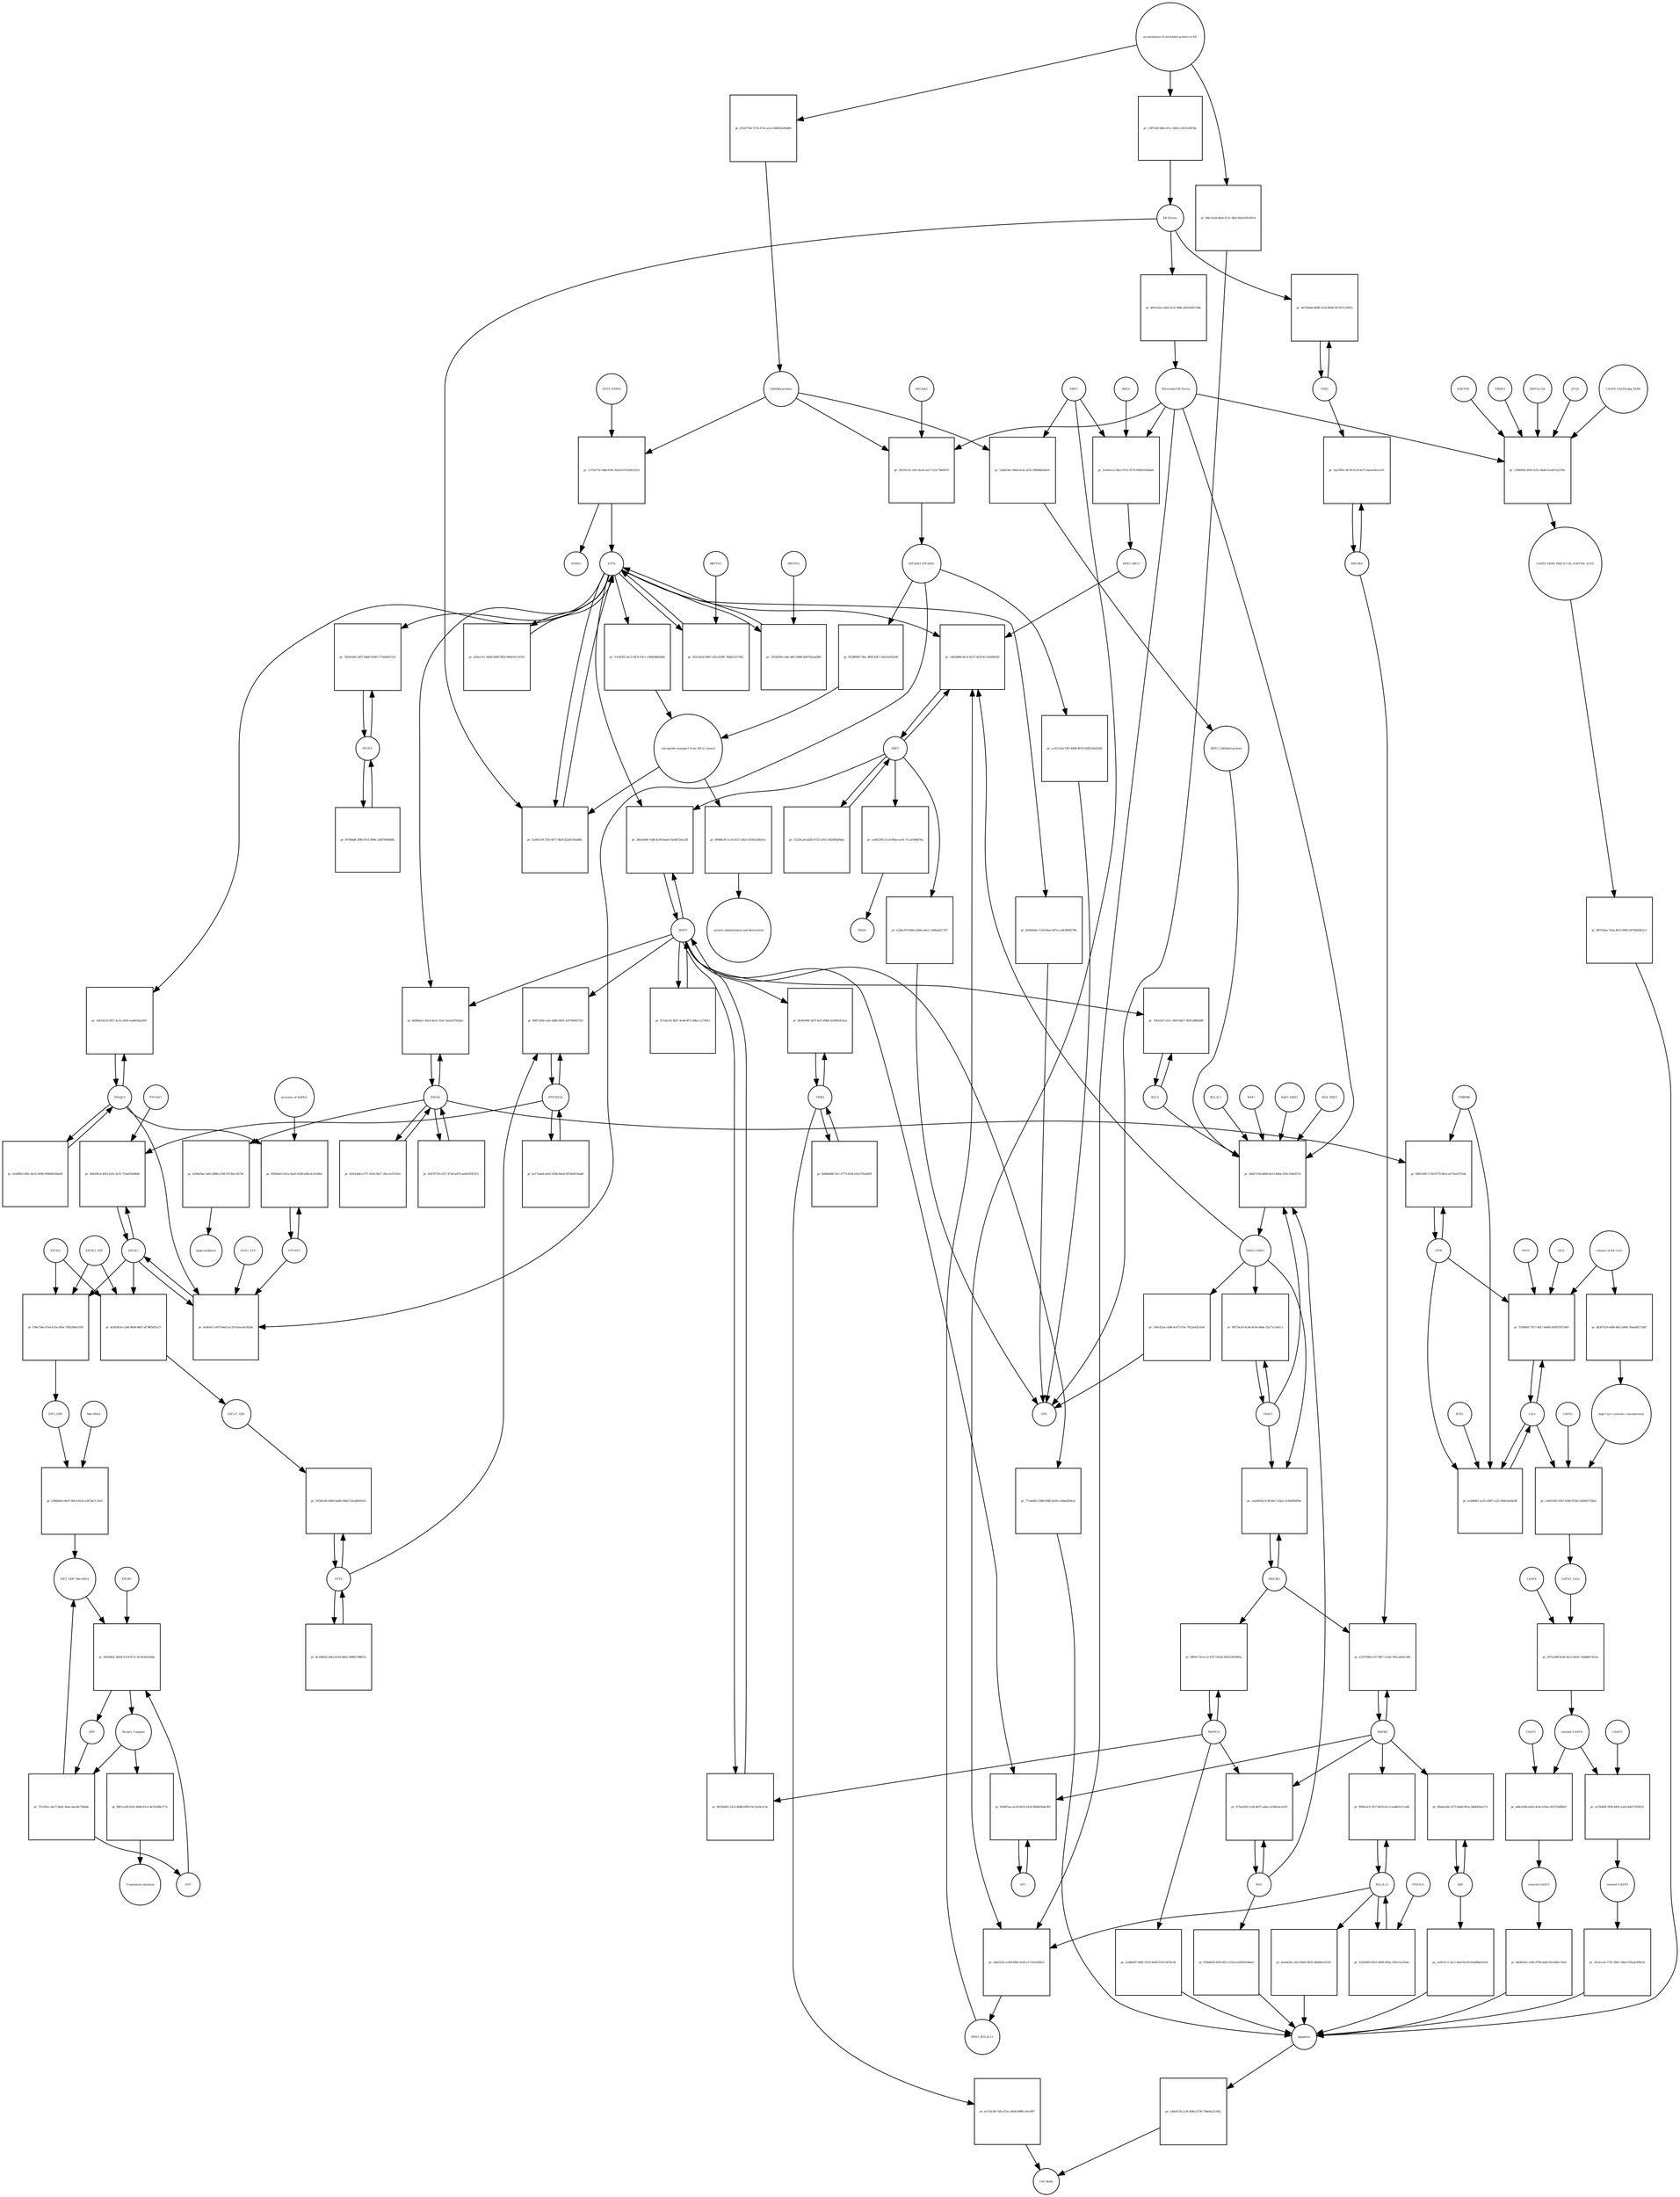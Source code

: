 strict digraph  {
ATF6_HSPA5 [annotation="", bipartite=0, cls=complex, fontsize=4, label=ATF6_HSPA5, shape=circle];
"pr_13724716-14db-418c-8a5d-037a36031b31" [annotation="", bipartite=1, cls=process, fontsize=4, label="pr_13724716-14db-418c-8a5d-037a36031b31", shape=square];
ATF6 [annotation="urn_miriam_hgnc.symbol_ATF6", bipartite=0, cls=macromolecule, fontsize=4, label=ATF6, shape=circle];
HSPA5 [annotation="urn_miriam_hgnc.symbol_HSPA5", bipartite=0, cls=macromolecule, fontsize=4, label=HSPA5, shape=circle];
"Unfolded protein" [annotation="", bipartite=0, cls=macromolecule, fontsize=4, label="Unfolded protein", shape=circle];
ERN1 [annotation="urn_miriam_hgnc.symbol_ERN1", bipartite=0, cls=macromolecule, fontsize=4, label=ERN1, shape=circle];
"pr_12bd33dc-9460-4c42-af35-56fb06836e01" [annotation="", bipartite=1, cls=process, fontsize=4, label="pr_12bd33dc-9460-4c42-af35-56fb06836e01", shape=square];
"ERN1_Unfolded protein" [annotation="", bipartite=0, cls=complex, fontsize=4, label="ERN1_Unfolded protein", shape=circle];
EIF2AK3_EIF2AK3 [annotation="", bipartite=0, cls=complex, fontsize=4, label=EIF2AK3_EIF2AK3, shape=circle];
"pr_8128f909-74bc-4f00-83f1-c8c61a91fe68" [annotation="", bipartite=1, cls=process, fontsize=4, label="pr_8128f909-74bc-4f00-83f1-c8c61a91fe68", shape=square];
"retrograde transport from ER to cytosol" [annotation="", bipartite=0, cls=phenotype, fontsize=4, label="retrograde transport from ER to cytosol", shape=circle];
"pr_7c63f3f5-2ac3-4470-93c1-c909eb892d6d" [annotation="", bipartite=1, cls=process, fontsize=4, label="pr_7c63f3f5-2ac3-4470-93c1-c909eb892d6d", shape=square];
"pr_d99ddc4f-1cc6-4517-a82e-d1041d29e0ca" [annotation="", bipartite=1, cls=process, fontsize=4, label="pr_d99ddc4f-1cc6-4517-a82e-d1041d29e0ca", shape=square];
"protein ubiquitination and destruction" [annotation="", bipartite=0, cls=phenotype, fontsize=4, label="protein ubiquitination and destruction", shape=circle];
"pr_4d42710d-8d48-4e15-8b0a-928c33da927d" [annotation="", bipartite=1, cls=process, fontsize=4, label="pr_4d42710d-8d48-4e15-8b0a-928c33da927d", shape=square];
TRAF2_ERN1 [annotation="", bipartite=0, cls=complex, fontsize=4, label=TRAF2_ERN1, shape=circle];
BAK1_ERN1 [annotation="", bipartite=0, cls=complex, fontsize=4, label=BAK1_ERN1, shape=circle];
BAX_ERN1 [annotation="", bipartite=0, cls=complex, fontsize=4, label=BAX_ERN1, shape=circle];
BCL2 [annotation="urn_miriam_hgnc.symbol_BCL2", bipartite=0, cls="nucleic acid feature", fontsize=4, label=BCL2, shape=circle];
BCL2L1 [annotation="urn_miriam_hgnc.symbol_BCL2L1", bipartite=0, cls=macromolecule, fontsize=4, label=BCL2L1, shape=circle];
"Persistant ER Stress" [annotation="", bipartite=0, cls=phenotype, fontsize=4, label="Persistant ER Stress", shape=circle];
BAX [annotation="urn_miriam_hgnc.symbol_BAX", bipartite=0, cls=macromolecule, fontsize=4, label=BAX, shape=circle];
BAK1 [annotation="urn_miriam_hgnc.symbol_BAK1", bipartite=0, cls=macromolecule, fontsize=4, label=BAK1, shape=circle];
TRAF2 [annotation="urn_miriam_hgnc.symbol_TRAF2", bipartite=0, cls=macromolecule, fontsize=4, label=TRAF2, shape=circle];
XBP1 [annotation="urn_miriam_hgnc.symbol_XBP1", bipartite=0, cls=macromolecule, fontsize=4, label=XBP1, shape=circle];
"pr_c0fa4888-0ecd-4512-afcb-9c15b2f8a05f" [annotation="", bipartite=1, cls=process, fontsize=4, label="pr_c0fa4888-0ecd-4512-afcb-9c15b2f8a05f", shape=square];
ERN1_BBC3 [annotation="", bipartite=0, cls=complex, fontsize=4, label=ERN1_BBC3, shape=circle];
ERN1_BCL2L11 [annotation="", bipartite=0, cls=complex, fontsize=4, label=ERN1_BCL2L11, shape=circle];
"pr_15324c24-ad20-4753-a393-18436fb0f4ab" [annotation="", bipartite=1, cls=process, fontsize=4, label="pr_15324c24-ad20-4753-a393-18436fb0f4ab", shape=square];
"pr_ceb62365-1ccd-49ae-ac81-7cc3c698d76a" [annotation="", bipartite=1, cls=process, fontsize=4, label="pr_ceb62365-1ccd-49ae-ac81-7cc3c698d76a", shape=square];
ERAD [annotation="", bipartite=0, cls=phenotype, fontsize=4, label=ERAD, shape=circle];
"pr_e22be319-b96a-42b6-ade2-c3ddeeb21747" [annotation="", bipartite=1, cls=process, fontsize=4, label="pr_e22be319-b96a-42b6-ade2-c3ddeeb21747", shape=square];
UPR [annotation="", bipartite=0, cls=phenotype, fontsize=4, label=UPR, shape=circle];
"pr_9057ba18-4cdd-4c9e-84de-32e71c2e41c1" [annotation="", bipartite=1, cls=process, fontsize=4, label="pr_9057ba18-4cdd-4c9e-84de-32e71c2e41c1", shape=square];
MAPK8 [annotation="urn_miriam_hgnc.symbol_MAPK8", bipartite=0, cls=macromolecule, fontsize=4, label=MAPK8, shape=circle];
"pr_e2197b46-cf57-4817-a23e-395ca9a6c3d6" [annotation="", bipartite=1, cls=process, fontsize=4, label="pr_e2197b46-cf57-4817-a23e-395ca9a6c3d6", shape=square];
MAP3K4 [annotation="urn_miriam_hgnc.symbol_MAP3K4", bipartite=0, cls=macromolecule, fontsize=4, label=MAP3K4, shape=circle];
MAP3K5 [annotation="urn_miriam_hgnc.symbol_MAP3K5", bipartite=0, cls=macromolecule, fontsize=4, label=MAP3K5, shape=circle];
MAPK14 [annotation="urn_miriam_hgnc.symbol_MAPK14", bipartite=0, cls=macromolecule, fontsize=4, label=MAPK14, shape=circle];
"pr_08f0e77d-ec12-4127-853d-28421063900a" [annotation="", bipartite=1, cls=process, fontsize=4, label="pr_08f0e77d-ec12-4127-853d-28421063900a", shape=square];
"pr_2cd6f4d7-6081-4743-9ab0-f55513674c46" [annotation="", bipartite=1, cls=process, fontsize=4, label="pr_2cd6f4d7-6081-4743-9ab0-f55513674c46", shape=square];
Apoptosis [annotation="", bipartite=0, cls=phenotype, fontsize=4, label=Apoptosis, shape=circle];
DDIT3 [annotation="urn_miriam_hgnc.symbol_DDIT3", bipartite=0, cls=macromolecule, fontsize=4, label=DDIT3, shape=circle];
"pr_8633b9b5-32c6-468b-b995-f4c25a9ca13e" [annotation="", bipartite=1, cls=process, fontsize=4, label="pr_8633b9b5-32c6-468b-b995-f4c25a9ca13e", shape=square];
"pr_77cde6b3-2988-4f80-bc89-a1bbed2f4cef" [annotation="", bipartite=1, cls=process, fontsize=4, label="pr_77cde6b3-2988-4f80-bc89-a1bbed2f4cef", shape=square];
"pr_7f43cb27-b51c-46f0-8627-962f1d884480" [annotation="", bipartite=1, cls=process, fontsize=4, label="pr_7f43cb27-b51c-46f0-8627-962f1d884480", shape=square];
"pr_2cd03c59-37fa-4f71-9824-d22d519add8c" [annotation="", bipartite=1, cls=process, fontsize=4, label="pr_2cd03c59-37fa-4f71-9824-d22d519add8c", shape=square];
"ER Stress" [annotation="", bipartite=0, cls=phenotype, fontsize=4, label="ER Stress", shape=circle];
"pr_9533163a-8b87-451a-b39f-74d8a32175d1" [annotation="", bipartite=1, cls=process, fontsize=4, label="pr_9533163a-8b87-451a-b39f-74d8a32175d1", shape=square];
MBTPS1 [annotation="urn_miriam_hgnc.symbol_MBTPS1", bipartite=0, cls=macromolecule, fontsize=4, label=MBTPS1, shape=circle];
"pr_31fad39d-c4da-4ffe-9486-4e8792aa4580" [annotation="", bipartite=1, cls=process, fontsize=4, label="pr_31fad39d-c4da-4ffe-9486-4e8792aa4580", shape=square];
MBTPS2 [annotation="urn_miriam_hgnc.symbol_MBTPS2", bipartite=0, cls=macromolecule, fontsize=4, label=MBTPS2, shape=circle];
"pr_a20ce7e1-44b8-4485-9f50-980e047c4516" [annotation="", bipartite=1, cls=process, fontsize=4, label="pr_a20ce7e1-44b8-4485-9f50-980e047c4516", shape=square];
"pr_67cdec92-8bf7-4cd6-8f7f-d9bccc279653" [annotation="", bipartite=1, cls=process, fontsize=4, label="pr_67cdec92-8bf7-4cd6-8f7f-d9bccc279653", shape=square];
"pr_30b5a949-7eb6-4c9b-baeb-03a4072da128" [annotation="", bipartite=1, cls=process, fontsize=4, label="pr_30b5a949-7eb6-4c9b-baeb-03a4072da128", shape=square];
EIF2S1 [annotation="urn_miriam_hgnc.symbol_EIF2S1", bipartite=0, cls=macromolecule, fontsize=4, label=EIF2S1, shape=circle];
"pr_bc4fefe7-a97f-4ed3-ac29-91aee3e382da" [annotation="", bipartite=1, cls=process, fontsize=4, label="pr_bc4fefe7-a97f-4ed3-ac29-91aee3e382da", shape=square];
GCN2_ATP [annotation="", bipartite=0, cls=complex, fontsize=4, label=GCN2_ATP, shape=circle];
EIF2AK2 [annotation="urn_miriam_hgnc.symbol_EIF2AK2", bipartite=0, cls=macromolecule, fontsize=4, label=EIF2AK2, shape=circle];
DNAJC3 [annotation="urn_miriam_hgnc.symbol_DNAJC3", bipartite=0, cls=macromolecule, fontsize=4, label=DNAJC3, shape=circle];
EIF2S2 [annotation="urn_miriam_hgnc.symbol_EIF2S2", bipartite=0, cls=macromolecule, fontsize=4, label=EIF2S2, shape=circle];
"pr_f30e75be-67ed-455a-bf0e-785b39a43359" [annotation="", bipartite=1, cls=process, fontsize=4, label="pr_f30e75be-67ed-455a-bf0e-785b39a43359", shape=square];
EIF2S3_GDP [annotation="", bipartite=0, cls=complex, fontsize=4, label=EIF2S3_GDP, shape=circle];
EIF2_GDP [annotation="", bipartite=0, cls=complex, fontsize=4, label=EIF2_GDP, shape=circle];
"EIF2_GDP_Met-tRNA" [annotation="", bipartite=0, cls=complex, fontsize=4, label="EIF2_GDP_Met-tRNA", shape=circle];
"pr_0e63862c-b824-47c8-971e-4c543d55adbe" [annotation="", bipartite=1, cls=process, fontsize=4, label="pr_0e63862c-b824-47c8-971e-4c543d55adbe", shape=square];
"Ternary Complex" [annotation="", bipartite=0, cls=complex, fontsize=4, label="Ternary Complex", shape=circle];
"EIF2B*" [annotation="", bipartite=0, cls=complex, fontsize=4, label="EIF2B*", shape=circle];
GTP [annotation="urn_miriam_obo.chebi_CHEBI%3A57600", bipartite=0, cls="simple chemical", fontsize=4, label=GTP, shape=circle];
GDP [annotation="urn_miriam_obo.chebi_CHEBI%3A65180", bipartite=0, cls="simple chemical", fontsize=4, label=GDP, shape=circle];
"pr_7f1c82ec-be27-4ab1-9eee-6acdfc74b4dc" [annotation="", bipartite=1, cls=process, fontsize=4, label="pr_7f1c82ec-be27-4ab1-9eee-6acdfc74b4dc", shape=square];
ATF4 [annotation="urn_miriam_hgnc.symbol_ATF4", bipartite=0, cls=macromolecule, fontsize=4, label=ATF4, shape=circle];
"pr_9328e18f-0409-4ad8-93b6-531e4ffd561b" [annotation="", bipartite=1, cls=process, fontsize=4, label="pr_9328e18f-0409-4ad8-93b6-531e4ffd561b", shape=square];
"EIF2-P_GDP" [annotation="", bipartite=0, cls=complex, fontsize=4, label="EIF2-P_GDP", shape=circle];
"pr_8c24692a-a9fa-4c09-bbb2-3486e749bf7a" [annotation="", bipartite=1, cls=process, fontsize=4, label="pr_8c24692a-a9fa-4c09-bbb2-3486e749bf7a", shape=square];
PPP1R15A [annotation="urn_miriam_hgnc.symbol_PPP1R15A", bipartite=0, cls=macromolecule, fontsize=4, label=PPP1R15A, shape=circle];
"pr_89873d3b-aefe-4db0-9d91-42f7b00d7359" [annotation="", bipartite=1, cls=process, fontsize=4, label="pr_89873d3b-aefe-4db0-9d91-42f7b00d7359", shape=square];
"pr_bc17aded-ab03-450b-84a8-9676e8354ad6" [annotation="", bipartite=1, cls=process, fontsize=4, label="pr_bc17aded-ab03-450b-84a8-9676e8354ad6", shape=square];
"pr_88f1cc69-0242-48dd-81c0-4e76c88e717e" [annotation="", bipartite=1, cls=process, fontsize=4, label="pr_88f1cc69-0242-48dd-81c0-4e76c88e717e", shape=square];
"Translation initiation" [annotation="", bipartite=0, cls=phenotype, fontsize=4, label="Translation initiation", shape=circle];
"pr_cea9d55d-5c9f-48c7-a5a2-3c95df9ef06c" [annotation="", bipartite=1, cls=process, fontsize=4, label="pr_cea9d55d-5c9f-48c7-a5a2-3c95df9ef06c", shape=square];
ERO1A [annotation="urn_miriam_hgnc.symbol_ERO1A", bipartite=0, cls=macromolecule, fontsize=4, label=ERO1A, shape=circle];
"pr_bb9bba5c-84cd-4a3c-91af-5a2a437b5ab3" [annotation="", bipartite=1, cls=process, fontsize=4, label="pr_bb9bba5c-84cd-4a3c-91af-5a2a437b5ab3", shape=square];
"pr_b5b79729-e257-47e8-ad70-ae00293f7e51" [annotation="", bipartite=1, cls=process, fontsize=4, label="pr_b5b79729-e257-47e8-ad70-ae00293f7e51", shape=square];
"pr_9d4509c4-4f43-425c-bcf1-75da859e8fd6" [annotation="", bipartite=1, cls=process, fontsize=4, label="pr_9d4509c4-4f43-425c-bcf1-75da859e8fd6", shape=square];
EIF2AK1 [annotation="urn_miriam_hgnc.symbol_EIF2AK1", bipartite=0, cls=macromolecule, fontsize=4, label=EIF2AK1, shape=circle];
"pr_475a2426-2c4d-4637-a8ae-a238b3aca259" [annotation="", bipartite=1, cls=process, fontsize=4, label="pr_475a2426-2c4d-4637-a8ae-a238b3aca259", shape=square];
"pr_f63bd039-f659-4f2c-b316-e2d6301646ad" [annotation="", bipartite=1, cls=process, fontsize=4, label="pr_f63bd039-f659-4f2c-b316-e2d6301646ad", shape=square];
"Ca2+" [annotation="urn_miriam_obo.chebi_CHEBI%3A29108", bipartite=0, cls="simple chemical", fontsize=4, label="Ca2+", shape=circle];
"pr_7f189b1f-7417-4b17-b688-58565507c083" [annotation="", bipartite=1, cls=process, fontsize=4, label="pr_7f189b1f-7417-4b17-b688-58565507c083", shape=square];
"release of ER Ca2+" [annotation="", bipartite=0, cls=phenotype, fontsize=4, label="release of ER Ca2+", shape=circle];
ITPR [annotation="urn_miriam_hgnc.symbol_ITPR1|urn_miriam_hgnc.symbol_ITPR2|urn_miriam_hgnc.symbol_ITPR3", bipartite=0, cls=macromolecule, fontsize=4, label=ITPR, shape=circle];
MAM [annotation="", bipartite=0, cls=phenotype, fontsize=4, label=MAM, shape=circle];
s619 [annotation="", bipartite=0, cls=complex, fontsize=4, label=s619, shape=circle];
"pr_3aa78f5c-9e78-41c8-9a75-0aeee5ee1c01" [annotation="", bipartite=1, cls=process, fontsize=4, label="pr_3aa78f5c-9e78-41c8-9a75-0aeee5ee1c01", shape=square];
CDK5 [annotation="urn_miriam_hgnc.symbol_CDK5", bipartite=0, cls=macromolecule, fontsize=4, label=CDK5, shape=circle];
"pr_407d3add-8b89-4129-86b8-9e7837c29933" [annotation="", bipartite=1, cls="uncertain process", fontsize=4, label="pr_407d3add-8b89-4129-86b8-9e7837c29933", shape=square];
"pr_cd0e012b-2c4f-408a-b736-7dbeba21cb02" [annotation="", bipartite=1, cls=process, fontsize=4, label="pr_cd0e012b-2c4f-408a-b736-7dbeba21cb02", shape=square];
"Cell death" [annotation="", bipartite=0, cls=phenotype, fontsize=4, label="Cell death", shape=circle];
"pr_ec6884f1-ec02-4987-a221-80dcf4a0b3ff" [annotation="", bipartite=1, cls=process, fontsize=4, label="pr_ec6884f1-ec02-4987-a221-80dcf4a0b3ff", shape=square];
TMBIM6 [annotation="urn_miriam_hgnc.symbol_TMBIM6", bipartite=0, cls=macromolecule, fontsize=4, label=TMBIM6, shape=circle];
RYR1 [annotation="urn_miriam_hgnc.symbol_RYR1", bipartite=0, cls=macromolecule, fontsize=4, label=RYR1, shape=circle];
EIF2AK3 [annotation="urn_miriam_hgnc.symbol_EIF2AK3", bipartite=0, cls=macromolecule, fontsize=4, label=EIF2AK3, shape=circle];
"pr_5021013e-1af1-4a18-aee7-322c78af0f74" [annotation="", bipartite=1, cls=process, fontsize=4, label="pr_5021013e-1af1-4a18-aee7-322c78af0f74", shape=square];
"pr_b209a5ba-5a62-498b-a788-93744cc857bf" [annotation="", bipartite=1, cls=process, fontsize=4, label="pr_b209a5ba-5a62-498b-a788-93744cc857bf", shape=square];
hyperoxidation [annotation="", bipartite=0, cls=phenotype, fontsize=4, label=hyperoxidation, shape=circle];
"pr_6243cbde-e757-4165-96c7-20ccee55182c" [annotation="", bipartite=1, cls=process, fontsize=4, label="pr_6243cbde-e757-4165-96c7-20ccee55182c", shape=square];
"pr_d0f1ad2a-a26a-4131-9f8b-a8165047c98e" [annotation="", bipartite=1, cls=process, fontsize=4, label="pr_d0f1ad2a-a26a-4131-9f8b-a8165047c98e", shape=square];
"CASP8_CASP8-ubq_FADD" [annotation="", bipartite=0, cls=complex, fontsize=4, label="CASP8_CASP8-ubq_FADD", shape=circle];
"pr_c3f6603b-2693-425c-8b46-5ced57a2195a" [annotation="", bipartite=1, cls=process, fontsize=4, label="pr_c3f6603b-2693-425c-8b46-5ced57a2195a", shape=square];
"SQSTM1 " [annotation="urn_miriam_hgnc.symbol_SQSTM1", bipartite=0, cls=macromolecule, fontsize=4, label="SQSTM1 ", shape=circle];
CASP8_FADD_MAP1LC3A_SQSTM1_ATG5 [annotation="", bipartite=0, cls=complex, fontsize=4, label=CASP8_FADD_MAP1LC3A_SQSTM1_ATG5, shape=circle];
TRIM13 [annotation="urn_miriam_hgnc.symbol_TRIM13", bipartite=0, cls=macromolecule, fontsize=4, label=TRIM13, shape=circle];
MAP1LC3A [annotation="urn_miriam_hgnc.symbol_MAP1LC3A", bipartite=0, cls=macromolecule, fontsize=4, label=MAP1LC3A, shape=circle];
ATG5 [annotation="urn_miriam_hgnc.symbol_ATG5", bipartite=0, cls=macromolecule, fontsize=4, label=ATG5, shape=circle];
"pr_8f9159ae-7e3a-4610-8983-b97b0d56f2c3" [annotation="", bipartite=1, cls=process, fontsize=4, label="pr_8f9159ae-7e3a-4610-8983-b97b0d56f2c3", shape=square];
"AP-1" [annotation="urn_miriam_hgnc.symbol_FOS|urn_miriam_hgnc.symbol_FOSB|urn_miriam_hgnc.symbol_FOSL1|urn_miriam_hgnc.symbol_FOSL2|urn_miriam_hgnc.symbol_JUN|urn_miriam_hgnc.symbol_JUNB|urn_miriam_hgnc.symbol_JUND", bipartite=0, cls=macromolecule, fontsize=4, label="AP-1", shape=circle];
"pr_6540f1ea-ee18-4d31-b220-8d0af56de393" [annotation="", bipartite=1, cls=process, fontsize=4, label="pr_6540f1ea-ee18-4d31-b220-8d0af56de393", shape=square];
"pr_fd569a63-921a-4aa0-93b9-ed6c0c925464" [annotation="", bipartite=1, cls=process, fontsize=4, label="pr_fd569a63-921a-4aa0-93b9-ed6c0c925464", shape=square];
"presence of dsRNA" [annotation="", bipartite=0, cls=phenotype, fontsize=4, label="presence of dsRNA", shape=circle];
"Met-tRNA" [annotation="urn_miriam_hgnc_HGNC%3A34779", bipartite=0, cls="nucleic acid feature", fontsize=4, label="Met-tRNA", shape=circle];
"pr_c968ddcd-4e97-49c6-851b-a397be7c1631" [annotation="", bipartite=1, cls=process, fontsize=4, label="pr_c968ddcd-4e97-49c6-851b-a397be7c1631", shape=square];
"pr_dcd9383a-c2bd-48d9-88d7-af7865df31c5" [annotation="", bipartite=1, cls=process, fontsize=4, label="pr_dcd9383a-c2bd-48d9-88d7-af7865df31c5", shape=square];
"accumulation of misfolded protein in ER" [annotation="", bipartite=0, cls=phenotype, fontsize=4, label="accumulation of misfolded protein in ER", shape=circle];
"pr_d7ed7748-727b-471e-a2ce-d44852e84d9e" [annotation="", bipartite=1, cls=process, fontsize=4, label="pr_d7ed7748-727b-471e-a2ce-d44852e84d9e", shape=square];
"pr_c5ff7afb-94fe-47cc-9043-cf41f2c8674e" [annotation="", bipartite=1, cls=process, fontsize=4, label="pr_c5ff7afb-94fe-47cc-9043-cf41f2c8674e", shape=square];
"pr_04fc5524-9d5e-471c-9bf2-89a310510f14" [annotation="", bipartite=1, cls=process, fontsize=4, label="pr_04fc5524-9d5e-471c-9bf2-89a310510f14", shape=square];
"pr_cc41152d-73f5-4448-8070-02f021b02b34" [annotation="", bipartite=1, cls=process, fontsize=4, label="pr_cc41152d-73f5-4448-8070-02f021b02b34", shape=square];
"pr_354c425a-cb96-4c47-b74c-7622a42fc05d" [annotation="", bipartite=1, cls=process, fontsize=4, label="pr_354c425a-cb96-4c47-b74c-7622a42fc05d", shape=square];
"pr_44400eba-7c54-46ae-b07a-ca9c880f3796" [annotation="", bipartite=1, cls=process, fontsize=4, label="pr_44400eba-7c54-46ae-b07a-ca9c880f3796", shape=square];
BCL2L11 [annotation="urn_miriam_hgnc.symbol_BCL2L11", bipartite=0, cls=macromolecule, fontsize=4, label=BCL2L11, shape=circle];
"pr_f699a3c9-1f57-4619-b1c3-ead601a7ce46" [annotation="", bipartite=1, cls=process, fontsize=4, label="pr_f699a3c9-1f57-4619-b1c3-ead601a7ce46", shape=square];
BID [annotation="urn_miriam_hgnc.symbol_BID", bipartite=0, cls=macromolecule, fontsize=4, label=BID, shape=circle];
"pr_89ada1bb-3373-4da8-901a-5bbfd5fae17e" [annotation="", bipartite=1, cls=process, fontsize=4, label="pr_89ada1bb-3373-4da8-901a-5bbfd5fae17e", shape=square];
"pr_4ea6d281-efa3-48d3-8835-d9ddfec4533c" [annotation="", bipartite=1, cls=process, fontsize=4, label="pr_4ea6d281-efa3-48d3-8835-d9ddfec4533c", shape=square];
"pr_ce0e31c1-5a11-4fe6-be18-03a68bdcb51b" [annotation="", bipartite=1, cls=process, fontsize=4, label="pr_ce0e31c1-5a11-4fe6-be18-03a68bdcb51b", shape=square];
"pr_1da6322e-e298-49b5-9c6f-a17cb15656e3" [annotation="", bipartite=1, cls=process, fontsize=4, label="pr_1da6322e-e298-49b5-9c6f-a17cb15656e3", shape=square];
"pr_3c0e41ca-59a2-47e1-9170-698261f4d4a0" [annotation="", bipartite=1, cls=process, fontsize=4, label="pr_3c0e41ca-59a2-47e1-9170-698261f4d4a0", shape=square];
BBC3 [annotation="urn_miriam_hgnc.symbol_BBC3", bipartite=0, cls=macromolecule, fontsize=4, label=BBC3, shape=circle];
"pr_520d5993-6fe2-4909-962a-2491cb21fa6c" [annotation="", bipartite=1, cls=process, fontsize=4, label="pr_520d5993-6fe2-4909-962a-2491cb21fa6c", shape=square];
PPP2CA [annotation="urn_miriam_hgnc.symbol_PPP2CA", bipartite=0, cls=macromolecule, fontsize=4, label=PPP2CA, shape=circle];
TRIB3 [annotation="urn_miriam_hgnc.symbol_TRIB3", bipartite=0, cls=macromolecule, fontsize=4, label=TRIB3, shape=circle];
"pr_0b38e898-5d7f-4ef3-89b6-4294f63fcbca" [annotation="", bipartite=1, cls=process, fontsize=4, label="pr_0b38e898-5d7f-4ef3-89b6-4294f63fcbca", shape=square];
"pr_408bd08b-5f1c-4773-810f-e9cb795a483f" [annotation="", bipartite=1, cls=process, fontsize=4, label="pr_408bd08b-5f1c-4773-810f-e9cb795a483f", shape=square];
"pr_ea7e3c88-7afa-47ac-bb04-688fcc9ec997" [annotation="", bipartite=1, cls=process, fontsize=4, label="pr_ea7e3c88-7afa-47ac-bb04-688fcc9ec997", shape=square];
"pr_db3f7a59-e088-48a3-b60f-7baeb8571b87" [annotation="", bipartite=1, cls=process, fontsize=4, label="pr_db3f7a59-e088-48a3-b60f-7baeb8571b87", shape=square];
"high Ca2+ cytosolic concentration" [annotation="", bipartite=0, cls=phenotype, fontsize=4, label="high Ca2+ cytosolic concentration", shape=circle];
"pr_16b16210-0f57-4c52-a450-aad405ba2697" [annotation="", bipartite=1, cls=process, fontsize=4, label="pr_16b16210-0f57-4c52-a450-aad405ba2697", shape=square];
"pr_fa5d0fb2-6f6c-4e35-8004-099b84328ad9" [annotation="", bipartite=1, cls=process, fontsize=4, label="pr_fa5d0fb2-6f6c-4e35-8004-099b84328ad9", shape=square];
"pr_f8821065-1158-4770-8fcd-ae73ee4755da" [annotation="", bipartite=1, cls=process, fontsize=4, label="pr_f8821065-1158-4770-8fcd-ae73ee4755da", shape=square];
CASP4 [annotation="urn_miriam_hgnc.symbol_CASP4", bipartite=0, cls=macromolecule, fontsize=4, label=CASP4, shape=circle];
"pr_207ac0f8-bc9e-4ac5-b63e-7eb8d6e7433a" [annotation="", bipartite=1, cls=process, fontsize=4, label="pr_207ac0f8-bc9e-4ac5-b63e-7eb8d6e7433a", shape=square];
"cleaved~CASP4" [annotation="urn_miriam_hgnc.symbol_CASP4", bipartite=0, cls=macromolecule, fontsize=4, label="cleaved~CASP4", shape=circle];
"CAPN1_Ca2+" [annotation="", bipartite=0, cls=complex, fontsize=4, label="CAPN1_Ca2+", shape=circle];
CASP3 [annotation="urn_miriam_hgnc.symbol_CASP3", bipartite=0, cls=macromolecule, fontsize=4, label=CASP3, shape=circle];
"pr_a68ca95b-ad5e-4cbe-b1bb-c8327d36f6d3" [annotation="", bipartite=1, cls=process, fontsize=4, label="pr_a68ca95b-ad5e-4cbe-b1bb-c8327d36f6d3", shape=square];
"cleaved~CASP3" [annotation="urn_miriam_hgnc.symbol_CASP3", bipartite=0, cls=macromolecule, fontsize=4, label="cleaved~CASP3", shape=circle];
CASP9 [annotation="urn_miriam_hgnc.symbol_CSAP9", bipartite=0, cls=macromolecule, fontsize=4, label=CASP9, shape=circle];
"pr_e125060f-3f09-4492-a2e9-4de572f0f41f" [annotation="", bipartite=1, cls=process, fontsize=4, label="pr_e125060f-3f09-4492-a2e9-4de572f0f41f", shape=square];
"cleaved~CASP9" [annotation="urn_miriam_hgnc.symbol_CASP9", bipartite=0, cls=macromolecule, fontsize=4, label="cleaved~CASP9", shape=circle];
CAPN1 [annotation="urn_miriam_hgnc.symbol_CAPN1", bipartite=0, cls=macromolecule, fontsize=4, label=CAPN1, shape=circle];
"pr_ce601058-1647-4294-9358-31b942f729a4" [annotation="", bipartite=1, cls=process, fontsize=4, label="pr_ce601058-1647-4294-9358-31b942f729a4", shape=square];
"pr_6b065d1e-cb9f-4799-ba0d-921efbac74ad" [annotation="", bipartite=1, cls=process, fontsize=4, label="pr_6b065d1e-cb9f-4799-ba0d-921efbac74ad", shape=square];
"pr_35c6cca4-7761-4961-9da6-07badc89b23c" [annotation="", bipartite=1, cls=process, fontsize=4, label="pr_35c6cca4-7761-4961-9da6-07badc89b23c", shape=square];
HYOU1 [annotation="urn_miriam_hgnc.symbol_HYOU1", bipartite=0, cls=macromolecule, fontsize=4, label=HYOU1, shape=circle];
"pr_762e6166-2d57-44b0-9548-17744d2637a2" [annotation="", bipartite=1, cls=process, fontsize=4, label="pr_762e6166-2d57-44b0-9548-17744d2637a2", shape=square];
"pr_f67bbddf-3f9b-47e2-998e-2af87046fd8b" [annotation="", bipartite=1, cls=process, fontsize=4, label="pr_f67bbddf-3f9b-47e2-998e-2af87046fd8b", shape=square];
ATF6_HSPA5 -> "pr_13724716-14db-418c-8a5d-037a36031b31"  [annotation="", interaction_type=consumption];
"pr_13724716-14db-418c-8a5d-037a36031b31" -> ATF6  [annotation="", interaction_type=production];
"pr_13724716-14db-418c-8a5d-037a36031b31" -> HSPA5  [annotation="", interaction_type=production];
ATF6 -> "pr_7c63f3f5-2ac3-4470-93c1-c909eb892d6d"  [annotation="", interaction_type=consumption];
ATF6 -> "pr_c0fa4888-0ecd-4512-afcb-9c15b2f8a05f"  [annotation="urn_miriam_pubmed_26587781|urn_miriam_pubmed_23430059", interaction_type=catalysis];
ATF6 -> "pr_2cd03c59-37fa-4f71-9824-d22d519add8c"  [annotation="", interaction_type=consumption];
ATF6 -> "pr_9533163a-8b87-451a-b39f-74d8a32175d1"  [annotation="", interaction_type=consumption];
ATF6 -> "pr_31fad39d-c4da-4ffe-9486-4e8792aa4580"  [annotation="", interaction_type=consumption];
ATF6 -> "pr_a20ce7e1-44b8-4485-9f50-980e047c4516"  [annotation="", interaction_type=consumption];
ATF6 -> "pr_30b5a949-7eb6-4c9b-baeb-03a4072da128"  [annotation="urn_miriam_pubmed_26587781|urn_miriam_pubmed_17991856|urn_miriam_pubmed_28843399", interaction_type=catalysis];
ATF6 -> "pr_bb9bba5c-84cd-4a3c-91af-5a2a437b5ab3"  [annotation="urn_miriam_pubmed_23850759|urn_miriam_pubmed_25387528", interaction_type=catalysis];
ATF6 -> "pr_44400eba-7c54-46ae-b07a-ca9c880f3796"  [annotation="", interaction_type=consumption];
ATF6 -> "pr_16b16210-0f57-4c52-a450-aad405ba2697"  [annotation="urn_miriam_pubmed_12601012|urn_miriam_pubmed_18360008", interaction_type=catalysis];
ATF6 -> "pr_762e6166-2d57-44b0-9548-17744d2637a2"  [annotation=urn_miriam_pubmed_18360008, interaction_type=catalysis];
"Unfolded protein" -> "pr_13724716-14db-418c-8a5d-037a36031b31"  [annotation="urn_miriam_pubmed_19509052|urn_miriam_pubmed_12847084|urn_miriam_pubmed_23850759", interaction_type=catalysis];
"Unfolded protein" -> "pr_12bd33dc-9460-4c42-af35-56fb06836e01"  [annotation="", interaction_type=consumption];
"Unfolded protein" -> "pr_5021013e-1af1-4a18-aee7-322c78af0f74"  [annotation=urn_miriam_pubmed_17991856, interaction_type=catalysis];
ERN1 -> "pr_12bd33dc-9460-4c42-af35-56fb06836e01"  [annotation="", interaction_type=consumption];
ERN1 -> "pr_1da6322e-e298-49b5-9c6f-a17cb15656e3"  [annotation="", interaction_type=consumption];
ERN1 -> "pr_3c0e41ca-59a2-47e1-9170-698261f4d4a0"  [annotation="", interaction_type=consumption];
"pr_12bd33dc-9460-4c42-af35-56fb06836e01" -> "ERN1_Unfolded protein"  [annotation="", interaction_type=production];
"ERN1_Unfolded protein" -> "pr_4d42710d-8d48-4e15-8b0a-928c33da927d"  [annotation="", interaction_type=consumption];
EIF2AK3_EIF2AK3 -> "pr_8128f909-74bc-4f00-83f1-c8c61a91fe68"  [annotation="", interaction_type=consumption];
EIF2AK3_EIF2AK3 -> "pr_bc4fefe7-a97f-4ed3-ac29-91aee3e382da"  [annotation="urn_miriam_pubmed_12667446|urn_miriam_pubmed_16246152|urn_miriam_pubmed_12601012|urn_miriam_pubmed_23850759|urn_miriam_pubmed_18360008|urn_miriam_pubmed_26587781", interaction_type=catalysis];
EIF2AK3_EIF2AK3 -> "pr_cc41152d-73f5-4448-8070-02f021b02b34"  [annotation="", interaction_type=consumption];
"pr_8128f909-74bc-4f00-83f1-c8c61a91fe68" -> "retrograde transport from ER to cytosol"  [annotation="", interaction_type=production];
"retrograde transport from ER to cytosol" -> "pr_d99ddc4f-1cc6-4517-a82e-d1041d29e0ca"  [annotation="", interaction_type=consumption];
"retrograde transport from ER to cytosol" -> "pr_2cd03c59-37fa-4f71-9824-d22d519add8c"  [annotation="urn_miriam_pubmed_18360008|urn_miriam_pubmed_17991856|urn_miriam_pubmed_26587781|urn_miriam_pubmed_12847084", interaction_type=inhibition];
"pr_7c63f3f5-2ac3-4470-93c1-c909eb892d6d" -> "retrograde transport from ER to cytosol"  [annotation="", interaction_type=production];
"pr_d99ddc4f-1cc6-4517-a82e-d1041d29e0ca" -> "protein ubiquitination and destruction"  [annotation="", interaction_type=production];
"pr_4d42710d-8d48-4e15-8b0a-928c33da927d" -> TRAF2_ERN1  [annotation="", interaction_type=production];
TRAF2_ERN1 -> "pr_c0fa4888-0ecd-4512-afcb-9c15b2f8a05f"  [annotation="urn_miriam_pubmed_26587781|urn_miriam_pubmed_23430059", interaction_type=catalysis];
TRAF2_ERN1 -> "pr_9057ba18-4cdd-4c9e-84de-32e71c2e41c1"  [annotation=urn_miriam_pubmed_23850759, interaction_type=catalysis];
TRAF2_ERN1 -> "pr_cea9d55d-5c9f-48c7-a5a2-3c95df9ef06c"  [annotation=urn_miriam_pubmed_23850759, interaction_type=catalysis];
TRAF2_ERN1 -> "pr_354c425a-cb96-4c47-b74c-7622a42fc05d"  [annotation="", interaction_type=consumption];
BAK1_ERN1 -> "pr_4d42710d-8d48-4e15-8b0a-928c33da927d"  [annotation="urn_miriam_pubmed_23850759|urn_miriam_pubmed_23430059|urn_miriam_pubmed_26587781", interaction_type=catalysis];
BAX_ERN1 -> "pr_4d42710d-8d48-4e15-8b0a-928c33da927d"  [annotation="urn_miriam_pubmed_23850759|urn_miriam_pubmed_23430059|urn_miriam_pubmed_26587781", interaction_type=catalysis];
BCL2 -> "pr_4d42710d-8d48-4e15-8b0a-928c33da927d"  [annotation="urn_miriam_pubmed_23850759|urn_miriam_pubmed_23430059|urn_miriam_pubmed_26587781", interaction_type=inhibition];
BCL2 -> "pr_7f43cb27-b51c-46f0-8627-962f1d884480"  [annotation="", interaction_type=consumption];
BCL2L1 -> "pr_4d42710d-8d48-4e15-8b0a-928c33da927d"  [annotation="urn_miriam_pubmed_23850759|urn_miriam_pubmed_23430059|urn_miriam_pubmed_26587781", interaction_type=inhibition];
"Persistant ER Stress" -> "pr_4d42710d-8d48-4e15-8b0a-928c33da927d"  [annotation="urn_miriam_pubmed_23850759|urn_miriam_pubmed_23430059|urn_miriam_pubmed_26587781", interaction_type=inhibition];
"Persistant ER Stress" -> "pr_5021013e-1af1-4a18-aee7-322c78af0f74"  [annotation=urn_miriam_pubmed_17991856, interaction_type=catalysis];
"Persistant ER Stress" -> "pr_c3f6603b-2693-425c-8b46-5ced57a2195a"  [annotation=urn_miriam_pubmed_17991856, interaction_type=catalysis];
"Persistant ER Stress" -> "pr_1da6322e-e298-49b5-9c6f-a17cb15656e3"  [annotation="urn_miriam_pubmed_23850759|urn_miriam_pubmed_23430059|urn_miriam_pubmed_26587781", interaction_type=inhibition];
"Persistant ER Stress" -> "pr_3c0e41ca-59a2-47e1-9170-698261f4d4a0"  [annotation="urn_miriam_pubmed_23430059|urn_miriam_pubmed_17991856", interaction_type=inhibition];
BAX -> "pr_4d42710d-8d48-4e15-8b0a-928c33da927d"  [annotation="urn_miriam_pubmed_23850759|urn_miriam_pubmed_23430059|urn_miriam_pubmed_26587781", interaction_type=catalysis];
BAX -> "pr_475a2426-2c4d-4637-a8ae-a238b3aca259"  [annotation="", interaction_type=consumption];
BAX -> "pr_f63bd039-f659-4f2c-b316-e2d6301646ad"  [annotation="", interaction_type=consumption];
BAK1 -> "pr_4d42710d-8d48-4e15-8b0a-928c33da927d"  [annotation="urn_miriam_pubmed_23850759|urn_miriam_pubmed_23430059|urn_miriam_pubmed_26587781", interaction_type=catalysis];
TRAF2 -> "pr_4d42710d-8d48-4e15-8b0a-928c33da927d"  [annotation="", interaction_type=consumption];
TRAF2 -> "pr_9057ba18-4cdd-4c9e-84de-32e71c2e41c1"  [annotation="", interaction_type=consumption];
TRAF2 -> "pr_cea9d55d-5c9f-48c7-a5a2-3c95df9ef06c"  [annotation=urn_miriam_pubmed_23850759, interaction_type=catalysis];
XBP1 -> "pr_c0fa4888-0ecd-4512-afcb-9c15b2f8a05f"  [annotation="", interaction_type=consumption];
XBP1 -> "pr_15324c24-ad20-4753-a393-18436fb0f4ab"  [annotation="", interaction_type=consumption];
XBP1 -> "pr_ceb62365-1ccd-49ae-ac81-7cc3c698d76a"  [annotation="", interaction_type=consumption];
XBP1 -> "pr_e22be319-b96a-42b6-ade2-c3ddeeb21747"  [annotation="", interaction_type=consumption];
XBP1 -> "pr_30b5a949-7eb6-4c9b-baeb-03a4072da128"  [annotation="urn_miriam_pubmed_26587781|urn_miriam_pubmed_17991856|urn_miriam_pubmed_28843399", interaction_type=catalysis];
"pr_c0fa4888-0ecd-4512-afcb-9c15b2f8a05f" -> XBP1  [annotation="", interaction_type=production];
ERN1_BBC3 -> "pr_c0fa4888-0ecd-4512-afcb-9c15b2f8a05f"  [annotation="urn_miriam_pubmed_26587781|urn_miriam_pubmed_23430059", interaction_type=catalysis];
ERN1_BCL2L11 -> "pr_c0fa4888-0ecd-4512-afcb-9c15b2f8a05f"  [annotation="urn_miriam_pubmed_26587781|urn_miriam_pubmed_23430059", interaction_type=catalysis];
"pr_15324c24-ad20-4753-a393-18436fb0f4ab" -> XBP1  [annotation="", interaction_type=production];
"pr_ceb62365-1ccd-49ae-ac81-7cc3c698d76a" -> ERAD  [annotation="", interaction_type=production];
"pr_e22be319-b96a-42b6-ade2-c3ddeeb21747" -> UPR  [annotation="", interaction_type=production];
"pr_9057ba18-4cdd-4c9e-84de-32e71c2e41c1" -> TRAF2  [annotation="", interaction_type=production];
MAPK8 -> "pr_e2197b46-cf57-4817-a23e-395ca9a6c3d6"  [annotation="", interaction_type=consumption];
MAPK8 -> "pr_475a2426-2c4d-4637-a8ae-a238b3aca259"  [annotation="urn_miriam_pubmed_18191217|urn_miriam_pubmed_23430059", interaction_type=catalysis];
MAPK8 -> "pr_6540f1ea-ee18-4d31-b220-8d0af56de393"  [annotation="urn_miriam_pubmed_26618107|urn_miriam_pubmed_26587781|urn_miriam_pubmed_23850759", interaction_type=catalysis];
MAPK8 -> "pr_f699a3c9-1f57-4619-b1c3-ead601a7ce46"  [annotation="urn_miriam_pubmed_26018731|urn_miriam_pubmed_23850759", interaction_type=catalysis];
MAPK8 -> "pr_89ada1bb-3373-4da8-901a-5bbfd5fae17e"  [annotation="urn_miriam_pubmed_23430059|urn_miriam_pubmed_11583631", interaction_type=catalysis];
"pr_e2197b46-cf57-4817-a23e-395ca9a6c3d6" -> MAPK8  [annotation="", interaction_type=production];
MAP3K4 -> "pr_e2197b46-cf57-4817-a23e-395ca9a6c3d6"  [annotation="urn_miriam_pubmed_18191217|urn_miriam_pubmed_23850759|urn_miriam_pubmed_26587781", interaction_type=catalysis];
MAP3K4 -> "pr_3aa78f5c-9e78-41c8-9a75-0aeee5ee1c01"  [annotation="", interaction_type=consumption];
MAP3K5 -> "pr_e2197b46-cf57-4817-a23e-395ca9a6c3d6"  [annotation="urn_miriam_pubmed_18191217|urn_miriam_pubmed_23850759|urn_miriam_pubmed_26587781", interaction_type=catalysis];
MAP3K5 -> "pr_08f0e77d-ec12-4127-853d-28421063900a"  [annotation="urn_miriam_pubmed_23850759|urn_miriam_pubmed_12215209", interaction_type=catalysis];
MAP3K5 -> "pr_cea9d55d-5c9f-48c7-a5a2-3c95df9ef06c"  [annotation="", interaction_type=consumption];
MAPK14 -> "pr_08f0e77d-ec12-4127-853d-28421063900a"  [annotation="", interaction_type=consumption];
MAPK14 -> "pr_2cd6f4d7-6081-4743-9ab0-f55513674c46"  [annotation="", interaction_type=consumption];
MAPK14 -> "pr_8633b9b5-32c6-468b-b995-f4c25a9ca13e"  [annotation="urn_miriam_pubmed_23850759|urn_miriam_pubmed_23430059|urn_miriam_pubmed_26137585", interaction_type=catalysis];
MAPK14 -> "pr_475a2426-2c4d-4637-a8ae-a238b3aca259"  [annotation="urn_miriam_pubmed_18191217|urn_miriam_pubmed_23430059", interaction_type=catalysis];
"pr_08f0e77d-ec12-4127-853d-28421063900a" -> MAPK14  [annotation="", interaction_type=production];
"pr_2cd6f4d7-6081-4743-9ab0-f55513674c46" -> Apoptosis  [annotation="", interaction_type=production];
Apoptosis -> "pr_cd0e012b-2c4f-408a-b736-7dbeba21cb02"  [annotation="", interaction_type=consumption];
DDIT3 -> "pr_8633b9b5-32c6-468b-b995-f4c25a9ca13e"  [annotation="", interaction_type=consumption];
DDIT3 -> "pr_77cde6b3-2988-4f80-bc89-a1bbed2f4cef"  [annotation="", interaction_type=consumption];
DDIT3 -> "pr_7f43cb27-b51c-46f0-8627-962f1d884480"  [annotation="urn_miriam_pubmed_30662442|urn_miriam_pubmed_23850759", interaction_type=inhibition];
DDIT3 -> "pr_67cdec92-8bf7-4cd6-8f7f-d9bccc279653"  [annotation="", interaction_type=consumption];
DDIT3 -> "pr_30b5a949-7eb6-4c9b-baeb-03a4072da128"  [annotation="", interaction_type=consumption];
DDIT3 -> "pr_89873d3b-aefe-4db0-9d91-42f7b00d7359"  [annotation="urn_miriam_pubmed_23850759|urn_miriam_pubmed_31638256", interaction_type=catalysis];
DDIT3 -> "pr_bb9bba5c-84cd-4a3c-91af-5a2a437b5ab3"  [annotation="urn_miriam_pubmed_23850759|urn_miriam_pubmed_25387528", interaction_type=catalysis];
DDIT3 -> "pr_6540f1ea-ee18-4d31-b220-8d0af56de393"  [annotation="urn_miriam_pubmed_26618107|urn_miriam_pubmed_26587781|urn_miriam_pubmed_23850759", interaction_type=catalysis];
DDIT3 -> "pr_0b38e898-5d7f-4ef3-89b6-4294f63fcbca"  [annotation="urn_miriam_pubmed_23430059|urn_miriam_pubmed_18940792", interaction_type=catalysis];
"pr_8633b9b5-32c6-468b-b995-f4c25a9ca13e" -> DDIT3  [annotation="", interaction_type=production];
"pr_77cde6b3-2988-4f80-bc89-a1bbed2f4cef" -> Apoptosis  [annotation="", interaction_type=production];
"pr_7f43cb27-b51c-46f0-8627-962f1d884480" -> BCL2  [annotation="", interaction_type=production];
"pr_2cd03c59-37fa-4f71-9824-d22d519add8c" -> ATF6  [annotation="", interaction_type=production];
"ER Stress" -> "pr_2cd03c59-37fa-4f71-9824-d22d519add8c"  [annotation="urn_miriam_pubmed_18360008|urn_miriam_pubmed_17991856|urn_miriam_pubmed_26587781|urn_miriam_pubmed_12847084", interaction_type=catalysis];
"ER Stress" -> "pr_407d3add-8b89-4129-86b8-9e7837c29933"  [annotation=urn_miriam_pubmed_22388889, interaction_type=catalysis];
"ER Stress" -> "pr_d0f1ad2a-a26a-4131-9f8b-a8165047c98e"  [annotation="", interaction_type=consumption];
"pr_9533163a-8b87-451a-b39f-74d8a32175d1" -> ATF6  [annotation="", interaction_type=production];
MBTPS1 -> "pr_9533163a-8b87-451a-b39f-74d8a32175d1"  [annotation="urn_miriam_pubmed_18360008|urn_miriam_pubmed_17991856|urn_miriam_pubmed_26587781|urn_miriam_pubmed_23850759", interaction_type=catalysis];
"pr_31fad39d-c4da-4ffe-9486-4e8792aa4580" -> ATF6  [annotation="", interaction_type=production];
MBTPS2 -> "pr_31fad39d-c4da-4ffe-9486-4e8792aa4580"  [annotation="urn_miriam_pubmed_23850759|urn_miriam_pubmed_26587781|urn_miriam_pubmed_17991856|urn_miriam_pubmed_18360008", interaction_type=catalysis];
"pr_a20ce7e1-44b8-4485-9f50-980e047c4516" -> ATF6  [annotation="", interaction_type=production];
"pr_67cdec92-8bf7-4cd6-8f7f-d9bccc279653" -> DDIT3  [annotation="", interaction_type=production];
"pr_30b5a949-7eb6-4c9b-baeb-03a4072da128" -> DDIT3  [annotation="", interaction_type=production];
EIF2S1 -> "pr_bc4fefe7-a97f-4ed3-ac29-91aee3e382da"  [annotation="", interaction_type=consumption];
EIF2S1 -> "pr_f30e75be-67ed-455a-bf0e-785b39a43359"  [annotation="", interaction_type=consumption];
EIF2S1 -> "pr_9d4509c4-4f43-425c-bcf1-75da859e8fd6"  [annotation="", interaction_type=consumption];
EIF2S1 -> "pr_dcd9383a-c2bd-48d9-88d7-af7865df31c5"  [annotation="", interaction_type=consumption];
"pr_bc4fefe7-a97f-4ed3-ac29-91aee3e382da" -> EIF2S1  [annotation="", interaction_type=production];
GCN2_ATP -> "pr_bc4fefe7-a97f-4ed3-ac29-91aee3e382da"  [annotation="urn_miriam_pubmed_12667446|urn_miriam_pubmed_16246152|urn_miriam_pubmed_12601012|urn_miriam_pubmed_23850759|urn_miriam_pubmed_18360008|urn_miriam_pubmed_26587781", interaction_type=catalysis];
EIF2AK2 -> "pr_bc4fefe7-a97f-4ed3-ac29-91aee3e382da"  [annotation="urn_miriam_pubmed_12667446|urn_miriam_pubmed_16246152|urn_miriam_pubmed_12601012|urn_miriam_pubmed_23850759|urn_miriam_pubmed_18360008|urn_miriam_pubmed_26587781", interaction_type=catalysis];
EIF2AK2 -> "pr_fd569a63-921a-4aa0-93b9-ed6c0c925464"  [annotation="", interaction_type=consumption];
DNAJC3 -> "pr_bc4fefe7-a97f-4ed3-ac29-91aee3e382da"  [annotation="urn_miriam_pubmed_12667446|urn_miriam_pubmed_16246152|urn_miriam_pubmed_12601012|urn_miriam_pubmed_23850759|urn_miriam_pubmed_18360008|urn_miriam_pubmed_26587781", interaction_type=inhibition];
DNAJC3 -> "pr_fd569a63-921a-4aa0-93b9-ed6c0c925464"  [annotation="urn_miriam_pubmed_12601012|urn_miriam_pubmed_26587781|urn_miriam_pubmed_23850759", interaction_type=inhibition];
DNAJC3 -> "pr_16b16210-0f57-4c52-a450-aad405ba2697"  [annotation="", interaction_type=consumption];
DNAJC3 -> "pr_fa5d0fb2-6f6c-4e35-8004-099b84328ad9"  [annotation="", interaction_type=consumption];
EIF2S2 -> "pr_f30e75be-67ed-455a-bf0e-785b39a43359"  [annotation="", interaction_type=consumption];
EIF2S2 -> "pr_dcd9383a-c2bd-48d9-88d7-af7865df31c5"  [annotation="", interaction_type=consumption];
"pr_f30e75be-67ed-455a-bf0e-785b39a43359" -> EIF2_GDP  [annotation="", interaction_type=production];
EIF2S3_GDP -> "pr_f30e75be-67ed-455a-bf0e-785b39a43359"  [annotation="", interaction_type=consumption];
EIF2S3_GDP -> "pr_dcd9383a-c2bd-48d9-88d7-af7865df31c5"  [annotation="", interaction_type=consumption];
EIF2_GDP -> "pr_c968ddcd-4e97-49c6-851b-a397be7c1631"  [annotation="", interaction_type=consumption];
"EIF2_GDP_Met-tRNA" -> "pr_0e63862c-b824-47c8-971e-4c543d55adbe"  [annotation="", interaction_type=consumption];
"pr_0e63862c-b824-47c8-971e-4c543d55adbe" -> "Ternary Complex"  [annotation="", interaction_type=production];
"pr_0e63862c-b824-47c8-971e-4c543d55adbe" -> GDP  [annotation="", interaction_type=production];
"Ternary Complex" -> "pr_7f1c82ec-be27-4ab1-9eee-6acdfc74b4dc"  [annotation="", interaction_type=consumption];
"Ternary Complex" -> "pr_88f1cc69-0242-48dd-81c0-4e76c88e717e"  [annotation="", interaction_type=consumption];
"EIF2B*" -> "pr_0e63862c-b824-47c8-971e-4c543d55adbe"  [annotation="urn_miriam_pubmed_23850759|urn_miriam_pubmed_16246152", interaction_type=catalysis];
GTP -> "pr_0e63862c-b824-47c8-971e-4c543d55adbe"  [annotation="", interaction_type=consumption];
GDP -> "pr_7f1c82ec-be27-4ab1-9eee-6acdfc74b4dc"  [annotation="", interaction_type=consumption];
"pr_7f1c82ec-be27-4ab1-9eee-6acdfc74b4dc" -> "EIF2_GDP_Met-tRNA"  [annotation="", interaction_type=production];
"pr_7f1c82ec-be27-4ab1-9eee-6acdfc74b4dc" -> GTP  [annotation="", interaction_type=production];
ATF4 -> "pr_9328e18f-0409-4ad8-93b6-531e4ffd561b"  [annotation="", interaction_type=consumption];
ATF4 -> "pr_8c24692a-a9fa-4c09-bbb2-3486e749bf7a"  [annotation="", interaction_type=consumption];
ATF4 -> "pr_89873d3b-aefe-4db0-9d91-42f7b00d7359"  [annotation="urn_miriam_pubmed_23850759|urn_miriam_pubmed_31638256", interaction_type=catalysis];
"pr_9328e18f-0409-4ad8-93b6-531e4ffd561b" -> ATF4  [annotation="", interaction_type=production];
"EIF2-P_GDP" -> "pr_9328e18f-0409-4ad8-93b6-531e4ffd561b"  [annotation="urn_miriam_pubmed_15277680|urn_miriam_pubmed_16246152|urn_miriam_pubmed_23850759", interaction_type=catalysis];
"pr_8c24692a-a9fa-4c09-bbb2-3486e749bf7a" -> ATF4  [annotation="", interaction_type=production];
PPP1R15A -> "pr_89873d3b-aefe-4db0-9d91-42f7b00d7359"  [annotation="", interaction_type=consumption];
PPP1R15A -> "pr_bc17aded-ab03-450b-84a8-9676e8354ad6"  [annotation="", interaction_type=consumption];
PPP1R15A -> "pr_9d4509c4-4f43-425c-bcf1-75da859e8fd6"  [annotation="urn_miriam_pubmed_23850759|urn_miriam_pubmed_12667446|urn_miriam_pubmed_16246152|urn_miriam_pubmed_12601012", interaction_type=catalysis];
"pr_89873d3b-aefe-4db0-9d91-42f7b00d7359" -> PPP1R15A  [annotation="", interaction_type=production];
"pr_bc17aded-ab03-450b-84a8-9676e8354ad6" -> PPP1R15A  [annotation="", interaction_type=production];
"pr_88f1cc69-0242-48dd-81c0-4e76c88e717e" -> "Translation initiation"  [annotation="", interaction_type=production];
"pr_cea9d55d-5c9f-48c7-a5a2-3c95df9ef06c" -> MAP3K5  [annotation="", interaction_type=production];
ERO1A -> "pr_bb9bba5c-84cd-4a3c-91af-5a2a437b5ab3"  [annotation="", interaction_type=consumption];
ERO1A -> "pr_b5b79729-e257-47e8-ad70-ae00293f7e51"  [annotation="", interaction_type=consumption];
ERO1A -> "pr_b209a5ba-5a62-498b-a788-93744cc857bf"  [annotation="", interaction_type=consumption];
ERO1A -> "pr_6243cbde-e757-4165-96c7-20ccee55182c"  [annotation="", interaction_type=consumption];
ERO1A -> "pr_f8821065-1158-4770-8fcd-ae73ee4755da"  [annotation="urn_miriam_pubmed_23850759|urn_miriam_pubmed_23430059", interaction_type=catalysis];
"pr_bb9bba5c-84cd-4a3c-91af-5a2a437b5ab3" -> ERO1A  [annotation="", interaction_type=production];
"pr_b5b79729-e257-47e8-ad70-ae00293f7e51" -> ERO1A  [annotation="", interaction_type=production];
"pr_9d4509c4-4f43-425c-bcf1-75da859e8fd6" -> EIF2S1  [annotation="", interaction_type=production];
EIF2AK1 -> "pr_9d4509c4-4f43-425c-bcf1-75da859e8fd6"  [annotation="urn_miriam_pubmed_23850759|urn_miriam_pubmed_12667446|urn_miriam_pubmed_16246152|urn_miriam_pubmed_12601012", interaction_type=catalysis];
"pr_475a2426-2c4d-4637-a8ae-a238b3aca259" -> BAX  [annotation="", interaction_type=production];
"pr_f63bd039-f659-4f2c-b316-e2d6301646ad" -> Apoptosis  [annotation="", interaction_type=production];
"Ca2+" -> "pr_7f189b1f-7417-4b17-b688-58565507c083"  [annotation="", interaction_type=consumption];
"Ca2+" -> "pr_ec6884f1-ec02-4987-a221-80dcf4a0b3ff"  [annotation="", interaction_type=consumption];
"Ca2+" -> "pr_ce601058-1647-4294-9358-31b942f729a4"  [annotation="", interaction_type=consumption];
"pr_7f189b1f-7417-4b17-b688-58565507c083" -> "Ca2+"  [annotation="", interaction_type=production];
"release of ER Ca2+" -> "pr_7f189b1f-7417-4b17-b688-58565507c083"  [annotation=urn_miriam_pubmed_23850759, interaction_type=catalysis];
"release of ER Ca2+" -> "pr_db3f7a59-e088-48a3-b60f-7baeb8571b87"  [annotation="", interaction_type=consumption];
ITPR -> "pr_7f189b1f-7417-4b17-b688-58565507c083"  [annotation=urn_miriam_pubmed_23850759, interaction_type=catalysis];
ITPR -> "pr_ec6884f1-ec02-4987-a221-80dcf4a0b3ff"  [annotation=urn_miriam_pubmed_23850759, interaction_type=catalysis];
ITPR -> "pr_f8821065-1158-4770-8fcd-ae73ee4755da"  [annotation="", interaction_type=consumption];
MAM -> "pr_7f189b1f-7417-4b17-b688-58565507c083"  [annotation=urn_miriam_pubmed_23850759, interaction_type=catalysis];
s619 -> "pr_7f189b1f-7417-4b17-b688-58565507c083"  [annotation=urn_miriam_pubmed_23850759, interaction_type=catalysis];
"pr_3aa78f5c-9e78-41c8-9a75-0aeee5ee1c01" -> MAP3K4  [annotation="", interaction_type=production];
CDK5 -> "pr_3aa78f5c-9e78-41c8-9a75-0aeee5ee1c01"  [annotation=urn_miriam_pubmed_22388889, interaction_type=catalysis];
CDK5 -> "pr_407d3add-8b89-4129-86b8-9e7837c29933"  [annotation="", interaction_type=consumption];
"pr_407d3add-8b89-4129-86b8-9e7837c29933" -> CDK5  [annotation="", interaction_type=production];
"pr_cd0e012b-2c4f-408a-b736-7dbeba21cb02" -> "Cell death"  [annotation="", interaction_type=production];
"pr_ec6884f1-ec02-4987-a221-80dcf4a0b3ff" -> "Ca2+"  [annotation="", interaction_type=production];
TMBIM6 -> "pr_ec6884f1-ec02-4987-a221-80dcf4a0b3ff"  [annotation=urn_miriam_pubmed_23850759, interaction_type=catalysis];
TMBIM6 -> "pr_f8821065-1158-4770-8fcd-ae73ee4755da"  [annotation="urn_miriam_pubmed_23850759|urn_miriam_pubmed_23430059", interaction_type=catalysis];
RYR1 -> "pr_ec6884f1-ec02-4987-a221-80dcf4a0b3ff"  [annotation=urn_miriam_pubmed_23850759, interaction_type=catalysis];
EIF2AK3 -> "pr_5021013e-1af1-4a18-aee7-322c78af0f74"  [annotation="", interaction_type=consumption];
"pr_5021013e-1af1-4a18-aee7-322c78af0f74" -> EIF2AK3_EIF2AK3  [annotation="", interaction_type=production];
"pr_b209a5ba-5a62-498b-a788-93744cc857bf" -> hyperoxidation  [annotation="", interaction_type=production];
"pr_6243cbde-e757-4165-96c7-20ccee55182c" -> ERO1A  [annotation="", interaction_type=production];
"pr_d0f1ad2a-a26a-4131-9f8b-a8165047c98e" -> "Persistant ER Stress"  [annotation="", interaction_type=production];
"CASP8_CASP8-ubq_FADD" -> "pr_c3f6603b-2693-425c-8b46-5ced57a2195a"  [annotation="", interaction_type=consumption];
"pr_c3f6603b-2693-425c-8b46-5ced57a2195a" -> CASP8_FADD_MAP1LC3A_SQSTM1_ATG5  [annotation="", interaction_type=production];
"SQSTM1 " -> "pr_c3f6603b-2693-425c-8b46-5ced57a2195a"  [annotation="", interaction_type=consumption];
CASP8_FADD_MAP1LC3A_SQSTM1_ATG5 -> "pr_8f9159ae-7e3a-4610-8983-b97b0d56f2c3"  [annotation="", interaction_type=consumption];
TRIM13 -> "pr_c3f6603b-2693-425c-8b46-5ced57a2195a"  [annotation=urn_miriam_pubmed_17991856, interaction_type=catalysis];
MAP1LC3A -> "pr_c3f6603b-2693-425c-8b46-5ced57a2195a"  [annotation="", interaction_type=consumption];
ATG5 -> "pr_c3f6603b-2693-425c-8b46-5ced57a2195a"  [annotation="", interaction_type=consumption];
"pr_8f9159ae-7e3a-4610-8983-b97b0d56f2c3" -> Apoptosis  [annotation="", interaction_type=production];
"AP-1" -> "pr_6540f1ea-ee18-4d31-b220-8d0af56de393"  [annotation="", interaction_type=consumption];
"pr_6540f1ea-ee18-4d31-b220-8d0af56de393" -> "AP-1"  [annotation="", interaction_type=production];
"pr_fd569a63-921a-4aa0-93b9-ed6c0c925464" -> EIF2AK2  [annotation="", interaction_type=production];
"presence of dsRNA" -> "pr_fd569a63-921a-4aa0-93b9-ed6c0c925464"  [annotation="urn_miriam_pubmed_12601012|urn_miriam_pubmed_26587781|urn_miriam_pubmed_23850759", interaction_type=catalysis];
"Met-tRNA" -> "pr_c968ddcd-4e97-49c6-851b-a397be7c1631"  [annotation="", interaction_type=consumption];
"pr_c968ddcd-4e97-49c6-851b-a397be7c1631" -> "EIF2_GDP_Met-tRNA"  [annotation="", interaction_type=production];
"pr_dcd9383a-c2bd-48d9-88d7-af7865df31c5" -> "EIF2-P_GDP"  [annotation="", interaction_type=production];
"accumulation of misfolded protein in ER" -> "pr_d7ed7748-727b-471e-a2ce-d44852e84d9e"  [annotation="", interaction_type=consumption];
"accumulation of misfolded protein in ER" -> "pr_c5ff7afb-94fe-47cc-9043-cf41f2c8674e"  [annotation="", interaction_type=consumption];
"accumulation of misfolded protein in ER" -> "pr_04fc5524-9d5e-471c-9bf2-89a310510f14"  [annotation="", interaction_type=consumption];
"pr_d7ed7748-727b-471e-a2ce-d44852e84d9e" -> "Unfolded protein"  [annotation="", interaction_type=production];
"pr_c5ff7afb-94fe-47cc-9043-cf41f2c8674e" -> "ER Stress"  [annotation="", interaction_type=production];
"pr_04fc5524-9d5e-471c-9bf2-89a310510f14" -> UPR  [annotation="", interaction_type=production];
"pr_cc41152d-73f5-4448-8070-02f021b02b34" -> UPR  [annotation="", interaction_type=production];
"pr_354c425a-cb96-4c47-b74c-7622a42fc05d" -> UPR  [annotation="", interaction_type=production];
"pr_44400eba-7c54-46ae-b07a-ca9c880f3796" -> UPR  [annotation="", interaction_type=production];
BCL2L11 -> "pr_f699a3c9-1f57-4619-b1c3-ead601a7ce46"  [annotation="", interaction_type=consumption];
BCL2L11 -> "pr_4ea6d281-efa3-48d3-8835-d9ddfec4533c"  [annotation="", interaction_type=consumption];
BCL2L11 -> "pr_1da6322e-e298-49b5-9c6f-a17cb15656e3"  [annotation="", interaction_type=consumption];
BCL2L11 -> "pr_520d5993-6fe2-4909-962a-2491cb21fa6c"  [annotation="", interaction_type=consumption];
"pr_f699a3c9-1f57-4619-b1c3-ead601a7ce46" -> BCL2L11  [annotation="", interaction_type=production];
BID -> "pr_89ada1bb-3373-4da8-901a-5bbfd5fae17e"  [annotation="", interaction_type=consumption];
BID -> "pr_ce0e31c1-5a11-4fe6-be18-03a68bdcb51b"  [annotation="", interaction_type=consumption];
"pr_89ada1bb-3373-4da8-901a-5bbfd5fae17e" -> BID  [annotation="", interaction_type=production];
"pr_4ea6d281-efa3-48d3-8835-d9ddfec4533c" -> Apoptosis  [annotation="", interaction_type=production];
"pr_ce0e31c1-5a11-4fe6-be18-03a68bdcb51b" -> Apoptosis  [annotation="", interaction_type=production];
"pr_1da6322e-e298-49b5-9c6f-a17cb15656e3" -> ERN1_BCL2L11  [annotation="", interaction_type=production];
"pr_3c0e41ca-59a2-47e1-9170-698261f4d4a0" -> ERN1_BBC3  [annotation="", interaction_type=production];
BBC3 -> "pr_3c0e41ca-59a2-47e1-9170-698261f4d4a0"  [annotation="", interaction_type=consumption];
"pr_520d5993-6fe2-4909-962a-2491cb21fa6c" -> BCL2L11  [annotation="", interaction_type=production];
PPP2CA -> "pr_520d5993-6fe2-4909-962a-2491cb21fa6c"  [annotation="urn_miriam_pubmed_23850759|urn_miriam_pubmed_23430059", interaction_type=catalysis];
TRIB3 -> "pr_0b38e898-5d7f-4ef3-89b6-4294f63fcbca"  [annotation="", interaction_type=consumption];
TRIB3 -> "pr_408bd08b-5f1c-4773-810f-e9cb795a483f"  [annotation="", interaction_type=consumption];
TRIB3 -> "pr_ea7e3c88-7afa-47ac-bb04-688fcc9ec997"  [annotation="", interaction_type=consumption];
"pr_0b38e898-5d7f-4ef3-89b6-4294f63fcbca" -> TRIB3  [annotation="", interaction_type=production];
"pr_408bd08b-5f1c-4773-810f-e9cb795a483f" -> TRIB3  [annotation="", interaction_type=production];
"pr_ea7e3c88-7afa-47ac-bb04-688fcc9ec997" -> "Cell death"  [annotation="", interaction_type=production];
"pr_db3f7a59-e088-48a3-b60f-7baeb8571b87" -> "high Ca2+ cytosolic concentration"  [annotation="", interaction_type=production];
"high Ca2+ cytosolic concentration" -> "pr_ce601058-1647-4294-9358-31b942f729a4"  [annotation=urn_miriam_pubmed_19931333, interaction_type=catalysis];
"pr_16b16210-0f57-4c52-a450-aad405ba2697" -> DNAJC3  [annotation="", interaction_type=production];
"pr_fa5d0fb2-6f6c-4e35-8004-099b84328ad9" -> DNAJC3  [annotation="", interaction_type=production];
"pr_f8821065-1158-4770-8fcd-ae73ee4755da" -> ITPR  [annotation="", interaction_type=production];
CASP4 -> "pr_207ac0f8-bc9e-4ac5-b63e-7eb8d6e7433a"  [annotation="", interaction_type=consumption];
"pr_207ac0f8-bc9e-4ac5-b63e-7eb8d6e7433a" -> "cleaved~CASP4"  [annotation="", interaction_type=production];
"cleaved~CASP4" -> "pr_a68ca95b-ad5e-4cbe-b1bb-c8327d36f6d3"  [annotation="urn_miriam_pubmed_19931333|urn_miriam_pubmed_26618107", interaction_type=catalysis];
"cleaved~CASP4" -> "pr_e125060f-3f09-4492-a2e9-4de572f0f41f"  [annotation="urn_miriam_pubmed_19931333|urn_miriam_pubmed_26618107", interaction_type=catalysis];
"CAPN1_Ca2+" -> "pr_207ac0f8-bc9e-4ac5-b63e-7eb8d6e7433a"  [annotation=urn_miriam_pubmed_19931333, interaction_type=catalysis];
CASP3 -> "pr_a68ca95b-ad5e-4cbe-b1bb-c8327d36f6d3"  [annotation="", interaction_type=consumption];
"pr_a68ca95b-ad5e-4cbe-b1bb-c8327d36f6d3" -> "cleaved~CASP3"  [annotation="", interaction_type=production];
"cleaved~CASP3" -> "pr_6b065d1e-cb9f-4799-ba0d-921efbac74ad"  [annotation="", interaction_type=consumption];
CASP9 -> "pr_e125060f-3f09-4492-a2e9-4de572f0f41f"  [annotation="", interaction_type=consumption];
"pr_e125060f-3f09-4492-a2e9-4de572f0f41f" -> "cleaved~CASP9"  [annotation="", interaction_type=production];
"cleaved~CASP9" -> "pr_35c6cca4-7761-4961-9da6-07badc89b23c"  [annotation="", interaction_type=consumption];
CAPN1 -> "pr_ce601058-1647-4294-9358-31b942f729a4"  [annotation="", interaction_type=consumption];
"pr_ce601058-1647-4294-9358-31b942f729a4" -> "CAPN1_Ca2+"  [annotation="", interaction_type=production];
"pr_6b065d1e-cb9f-4799-ba0d-921efbac74ad" -> Apoptosis  [annotation="", interaction_type=production];
"pr_35c6cca4-7761-4961-9da6-07badc89b23c" -> Apoptosis  [annotation="", interaction_type=production];
HYOU1 -> "pr_762e6166-2d57-44b0-9548-17744d2637a2"  [annotation="", interaction_type=consumption];
HYOU1 -> "pr_f67bbddf-3f9b-47e2-998e-2af87046fd8b"  [annotation="", interaction_type=consumption];
"pr_762e6166-2d57-44b0-9548-17744d2637a2" -> HYOU1  [annotation="", interaction_type=production];
"pr_f67bbddf-3f9b-47e2-998e-2af87046fd8b" -> HYOU1  [annotation="", interaction_type=production];
}
